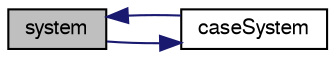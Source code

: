 digraph "system"
{
  bgcolor="transparent";
  edge [fontname="FreeSans",fontsize="10",labelfontname="FreeSans",labelfontsize="10"];
  node [fontname="FreeSans",fontsize="10",shape=record];
  rankdir="LR";
  Node204 [label="system",height=0.2,width=0.4,color="black", fillcolor="grey75", style="filled", fontcolor="black"];
  Node204 -> Node205 [color="midnightblue",fontsize="10",style="solid",fontname="FreeSans"];
  Node205 [label="caseSystem",height=0.2,width=0.4,color="black",URL="$a26354.html#ac6d4082a58417d8307bf4a969df642d0",tooltip="Return system name for the case. "];
  Node205 -> Node204 [color="midnightblue",fontsize="10",style="solid",fontname="FreeSans"];
}
